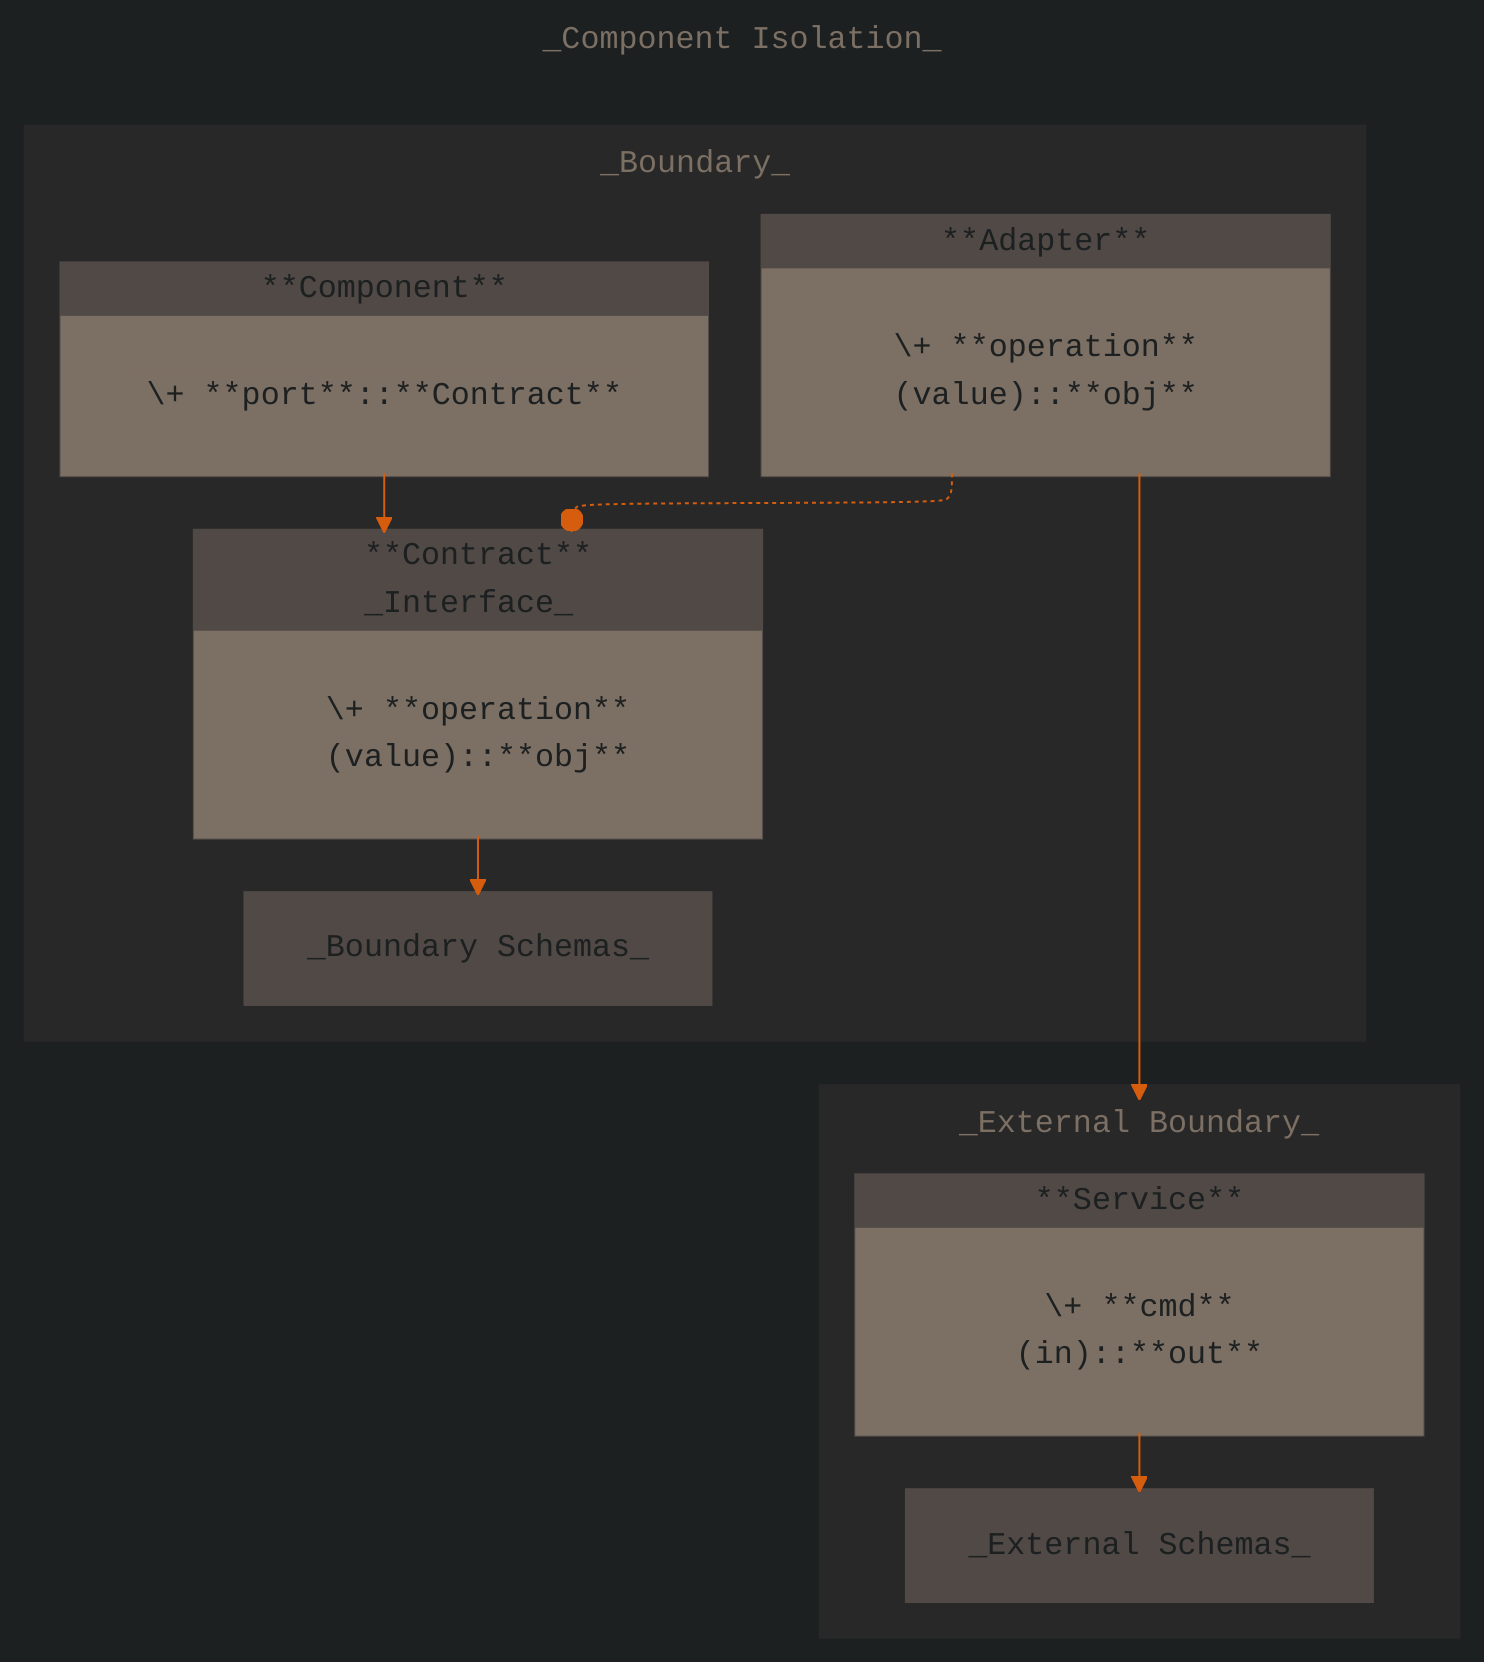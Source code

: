 ---

config:
    layout: elk
    look: classic
    theme: base
    themeVariables:
        fontFamily: "monospace"
        lineColor: "#D65D0E"

---

flowchart TB
    subgraph ComponentIsolation["_Component Isolation_"]
        subgraph ImplementaionBoundary["_Boundary_"]
            subgraph Adapter["**Adapter**"]
                AdapterOperation["\+&nbsp;**operation**(value)::**obj**"]:::method
            end

            subgraph Component["**Component**"]
                ComponentPort["\+&nbsp;**port**::**Contract**"]:::method
            end

            subgraph Contract["**Contract**<br>_Interface_"]
                ContractOperation["\+&nbsp;**operation**(value)::**obj**"]:::method
            end

            Contract --> ImplementationSchemas["_Boundary Schemas_"]:::nsDepth_3
        end

        subgraph ExternalBoundary["_External Boundary_"]
            subgraph ExternalService["**Service**"]
                ExternalServiceCmd["\+&nbsp;**cmd**(in)::**out**"]:::method
            end

            ExternalService:::nsDepth_3 --> ExternalSchemas["_External Schemas_"]:::nsDepth_3
        end
    end

    Component:::nsDepth_3   ---> Contract:::nsDepth_3
    Adapter:::nsDepth_3     -.-o Contract
    Adapter                 ---> ExternalBoundary

    classDef nsDepth_1 fill:#1D2021,stroke:#1D2021,color:#7C6F64,stroke-width:24px
    classDef nsDepth_2 fill:#282828,stroke:#282828,color:#7C6F64,stroke-width:16px
    classDef nsDepth_3 fill:#504945,stroke:#504945,color:#1D2021,stroke-width:4px
    classDef method fill:#7C6F64,stroke:#7C6F64,color:#1D2021,stroke-width:27px

    class ComponentIsolation nsDepth_1
    class ImplementaionBoundary,ExternalBoundary nsDepth_2